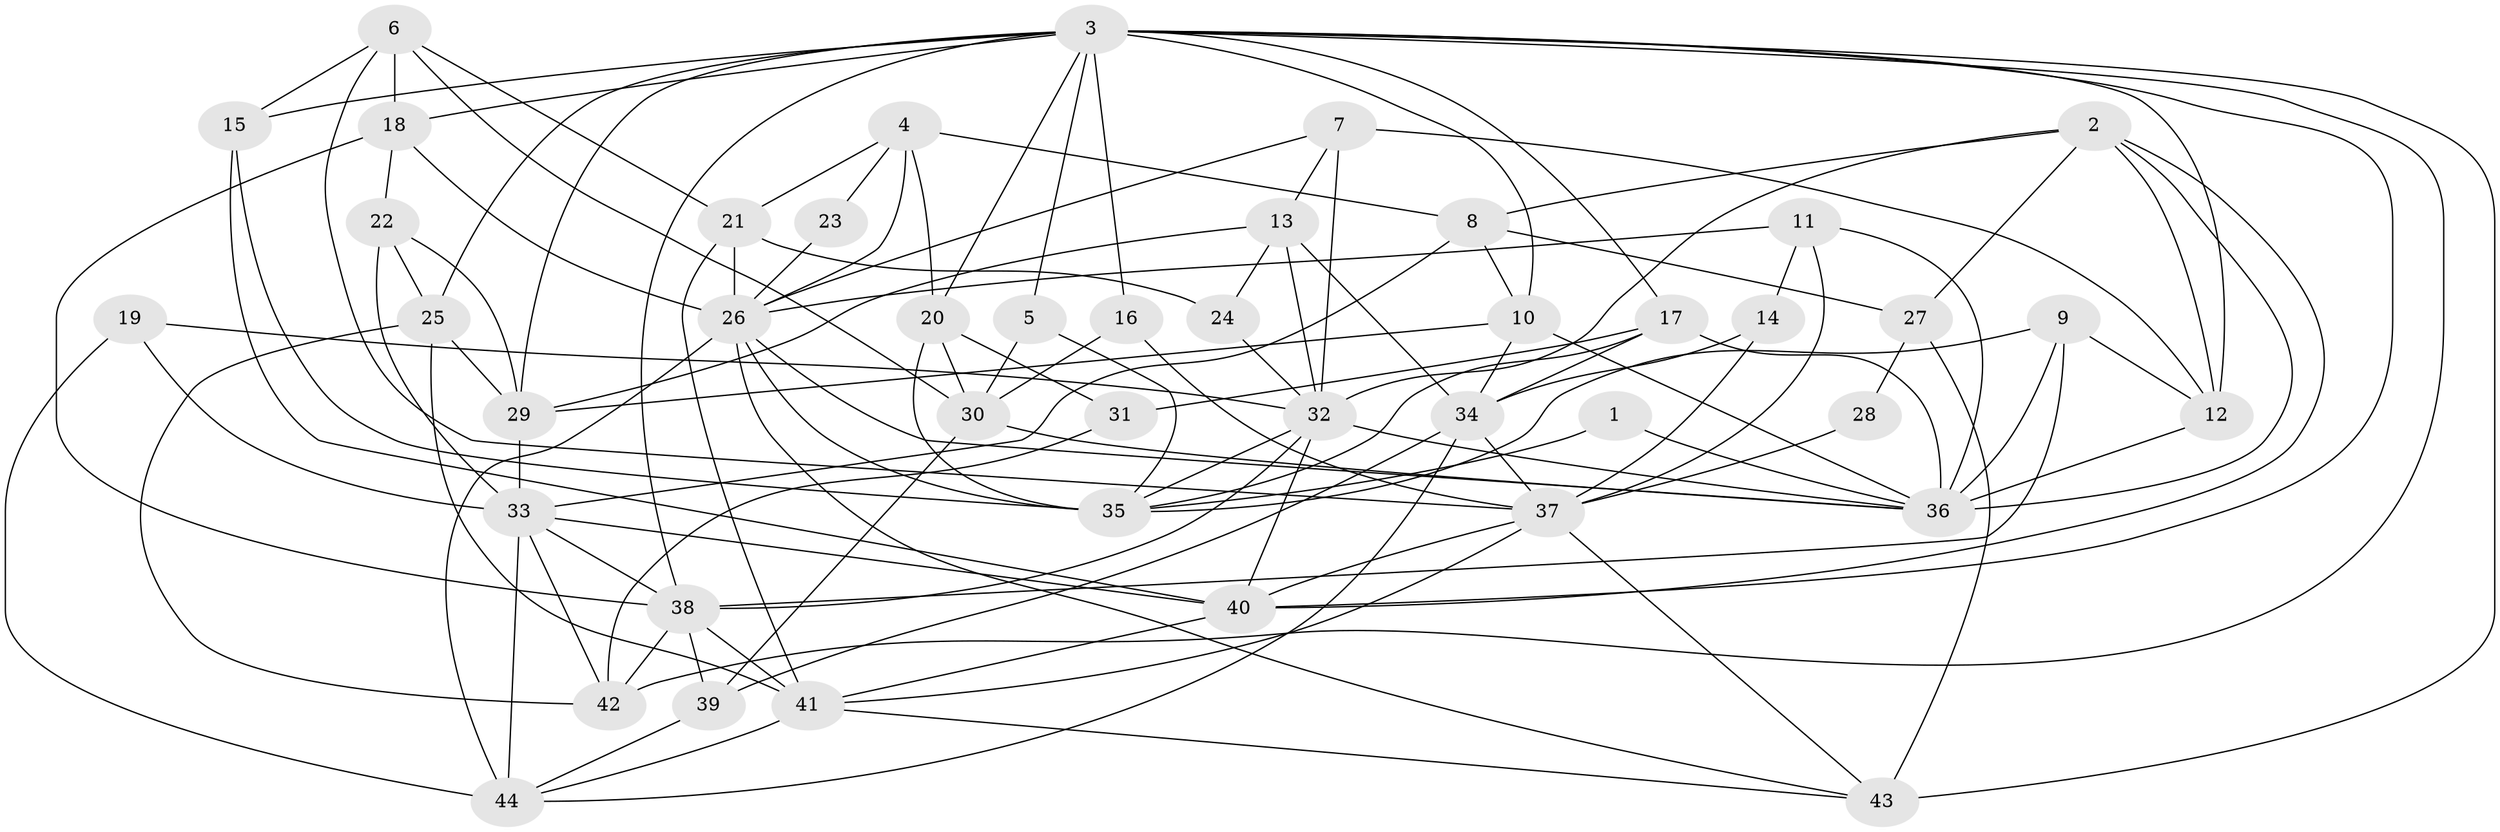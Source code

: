 // original degree distribution, {5: 0.18181818181818182, 7: 0.045454545454545456, 3: 0.3068181818181818, 2: 0.125, 4: 0.25, 6: 0.06818181818181818, 9: 0.011363636363636364, 8: 0.011363636363636364}
// Generated by graph-tools (version 1.1) at 2025/26/03/09/25 03:26:09]
// undirected, 44 vertices, 119 edges
graph export_dot {
graph [start="1"]
  node [color=gray90,style=filled];
  1;
  2;
  3;
  4;
  5;
  6;
  7;
  8;
  9;
  10;
  11;
  12;
  13;
  14;
  15;
  16;
  17;
  18;
  19;
  20;
  21;
  22;
  23;
  24;
  25;
  26;
  27;
  28;
  29;
  30;
  31;
  32;
  33;
  34;
  35;
  36;
  37;
  38;
  39;
  40;
  41;
  42;
  43;
  44;
  1 -- 35 [weight=1.0];
  1 -- 36 [weight=1.0];
  2 -- 8 [weight=1.0];
  2 -- 12 [weight=1.0];
  2 -- 27 [weight=1.0];
  2 -- 32 [weight=1.0];
  2 -- 36 [weight=1.0];
  2 -- 40 [weight=1.0];
  3 -- 5 [weight=1.0];
  3 -- 10 [weight=1.0];
  3 -- 12 [weight=1.0];
  3 -- 15 [weight=1.0];
  3 -- 16 [weight=1.0];
  3 -- 17 [weight=1.0];
  3 -- 18 [weight=1.0];
  3 -- 20 [weight=1.0];
  3 -- 25 [weight=1.0];
  3 -- 29 [weight=1.0];
  3 -- 38 [weight=1.0];
  3 -- 40 [weight=1.0];
  3 -- 42 [weight=1.0];
  3 -- 43 [weight=1.0];
  4 -- 8 [weight=1.0];
  4 -- 20 [weight=1.0];
  4 -- 21 [weight=1.0];
  4 -- 23 [weight=1.0];
  4 -- 26 [weight=1.0];
  5 -- 30 [weight=1.0];
  5 -- 35 [weight=1.0];
  6 -- 15 [weight=1.0];
  6 -- 18 [weight=2.0];
  6 -- 21 [weight=1.0];
  6 -- 30 [weight=1.0];
  6 -- 37 [weight=1.0];
  7 -- 12 [weight=1.0];
  7 -- 13 [weight=1.0];
  7 -- 26 [weight=1.0];
  7 -- 32 [weight=1.0];
  8 -- 10 [weight=1.0];
  8 -- 27 [weight=1.0];
  8 -- 33 [weight=1.0];
  9 -- 12 [weight=1.0];
  9 -- 35 [weight=1.0];
  9 -- 36 [weight=1.0];
  9 -- 38 [weight=1.0];
  10 -- 29 [weight=1.0];
  10 -- 34 [weight=1.0];
  10 -- 36 [weight=2.0];
  11 -- 14 [weight=1.0];
  11 -- 26 [weight=1.0];
  11 -- 36 [weight=1.0];
  11 -- 37 [weight=1.0];
  12 -- 36 [weight=3.0];
  13 -- 24 [weight=1.0];
  13 -- 29 [weight=2.0];
  13 -- 32 [weight=1.0];
  13 -- 34 [weight=1.0];
  14 -- 34 [weight=1.0];
  14 -- 37 [weight=2.0];
  15 -- 35 [weight=1.0];
  15 -- 40 [weight=1.0];
  16 -- 30 [weight=1.0];
  16 -- 37 [weight=1.0];
  17 -- 31 [weight=1.0];
  17 -- 34 [weight=1.0];
  17 -- 35 [weight=1.0];
  17 -- 36 [weight=1.0];
  18 -- 22 [weight=1.0];
  18 -- 26 [weight=1.0];
  18 -- 38 [weight=1.0];
  19 -- 32 [weight=1.0];
  19 -- 33 [weight=1.0];
  19 -- 44 [weight=1.0];
  20 -- 30 [weight=1.0];
  20 -- 31 [weight=2.0];
  20 -- 35 [weight=1.0];
  21 -- 24 [weight=1.0];
  21 -- 26 [weight=1.0];
  21 -- 41 [weight=1.0];
  22 -- 25 [weight=1.0];
  22 -- 29 [weight=1.0];
  22 -- 33 [weight=1.0];
  23 -- 26 [weight=1.0];
  24 -- 32 [weight=1.0];
  25 -- 29 [weight=1.0];
  25 -- 41 [weight=1.0];
  25 -- 42 [weight=1.0];
  26 -- 35 [weight=1.0];
  26 -- 36 [weight=1.0];
  26 -- 43 [weight=1.0];
  26 -- 44 [weight=1.0];
  27 -- 28 [weight=1.0];
  27 -- 43 [weight=2.0];
  28 -- 37 [weight=1.0];
  29 -- 33 [weight=1.0];
  30 -- 36 [weight=1.0];
  30 -- 39 [weight=1.0];
  31 -- 42 [weight=1.0];
  32 -- 35 [weight=1.0];
  32 -- 36 [weight=1.0];
  32 -- 38 [weight=1.0];
  32 -- 40 [weight=1.0];
  33 -- 38 [weight=1.0];
  33 -- 40 [weight=1.0];
  33 -- 42 [weight=1.0];
  33 -- 44 [weight=3.0];
  34 -- 37 [weight=1.0];
  34 -- 39 [weight=1.0];
  34 -- 44 [weight=2.0];
  37 -- 40 [weight=1.0];
  37 -- 41 [weight=1.0];
  37 -- 43 [weight=1.0];
  38 -- 39 [weight=1.0];
  38 -- 41 [weight=1.0];
  38 -- 42 [weight=1.0];
  39 -- 44 [weight=1.0];
  40 -- 41 [weight=1.0];
  41 -- 43 [weight=1.0];
  41 -- 44 [weight=1.0];
}

